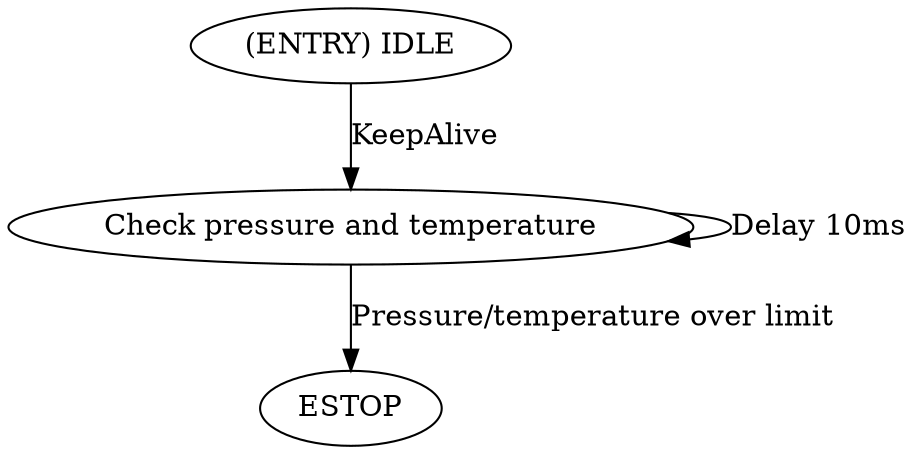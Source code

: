digraph {
    S00 [label="(ENTRY) IDLE"];
    S01 [label="Check pressure and temperature"];
    S02 [label="ESTOP"];

    S00 -> S01 [label="KeepAlive"];
    S01 -> S01 [label="Delay 10ms"];
    S01 -> S02 [label="Pressure/temperature over limit"];
}
